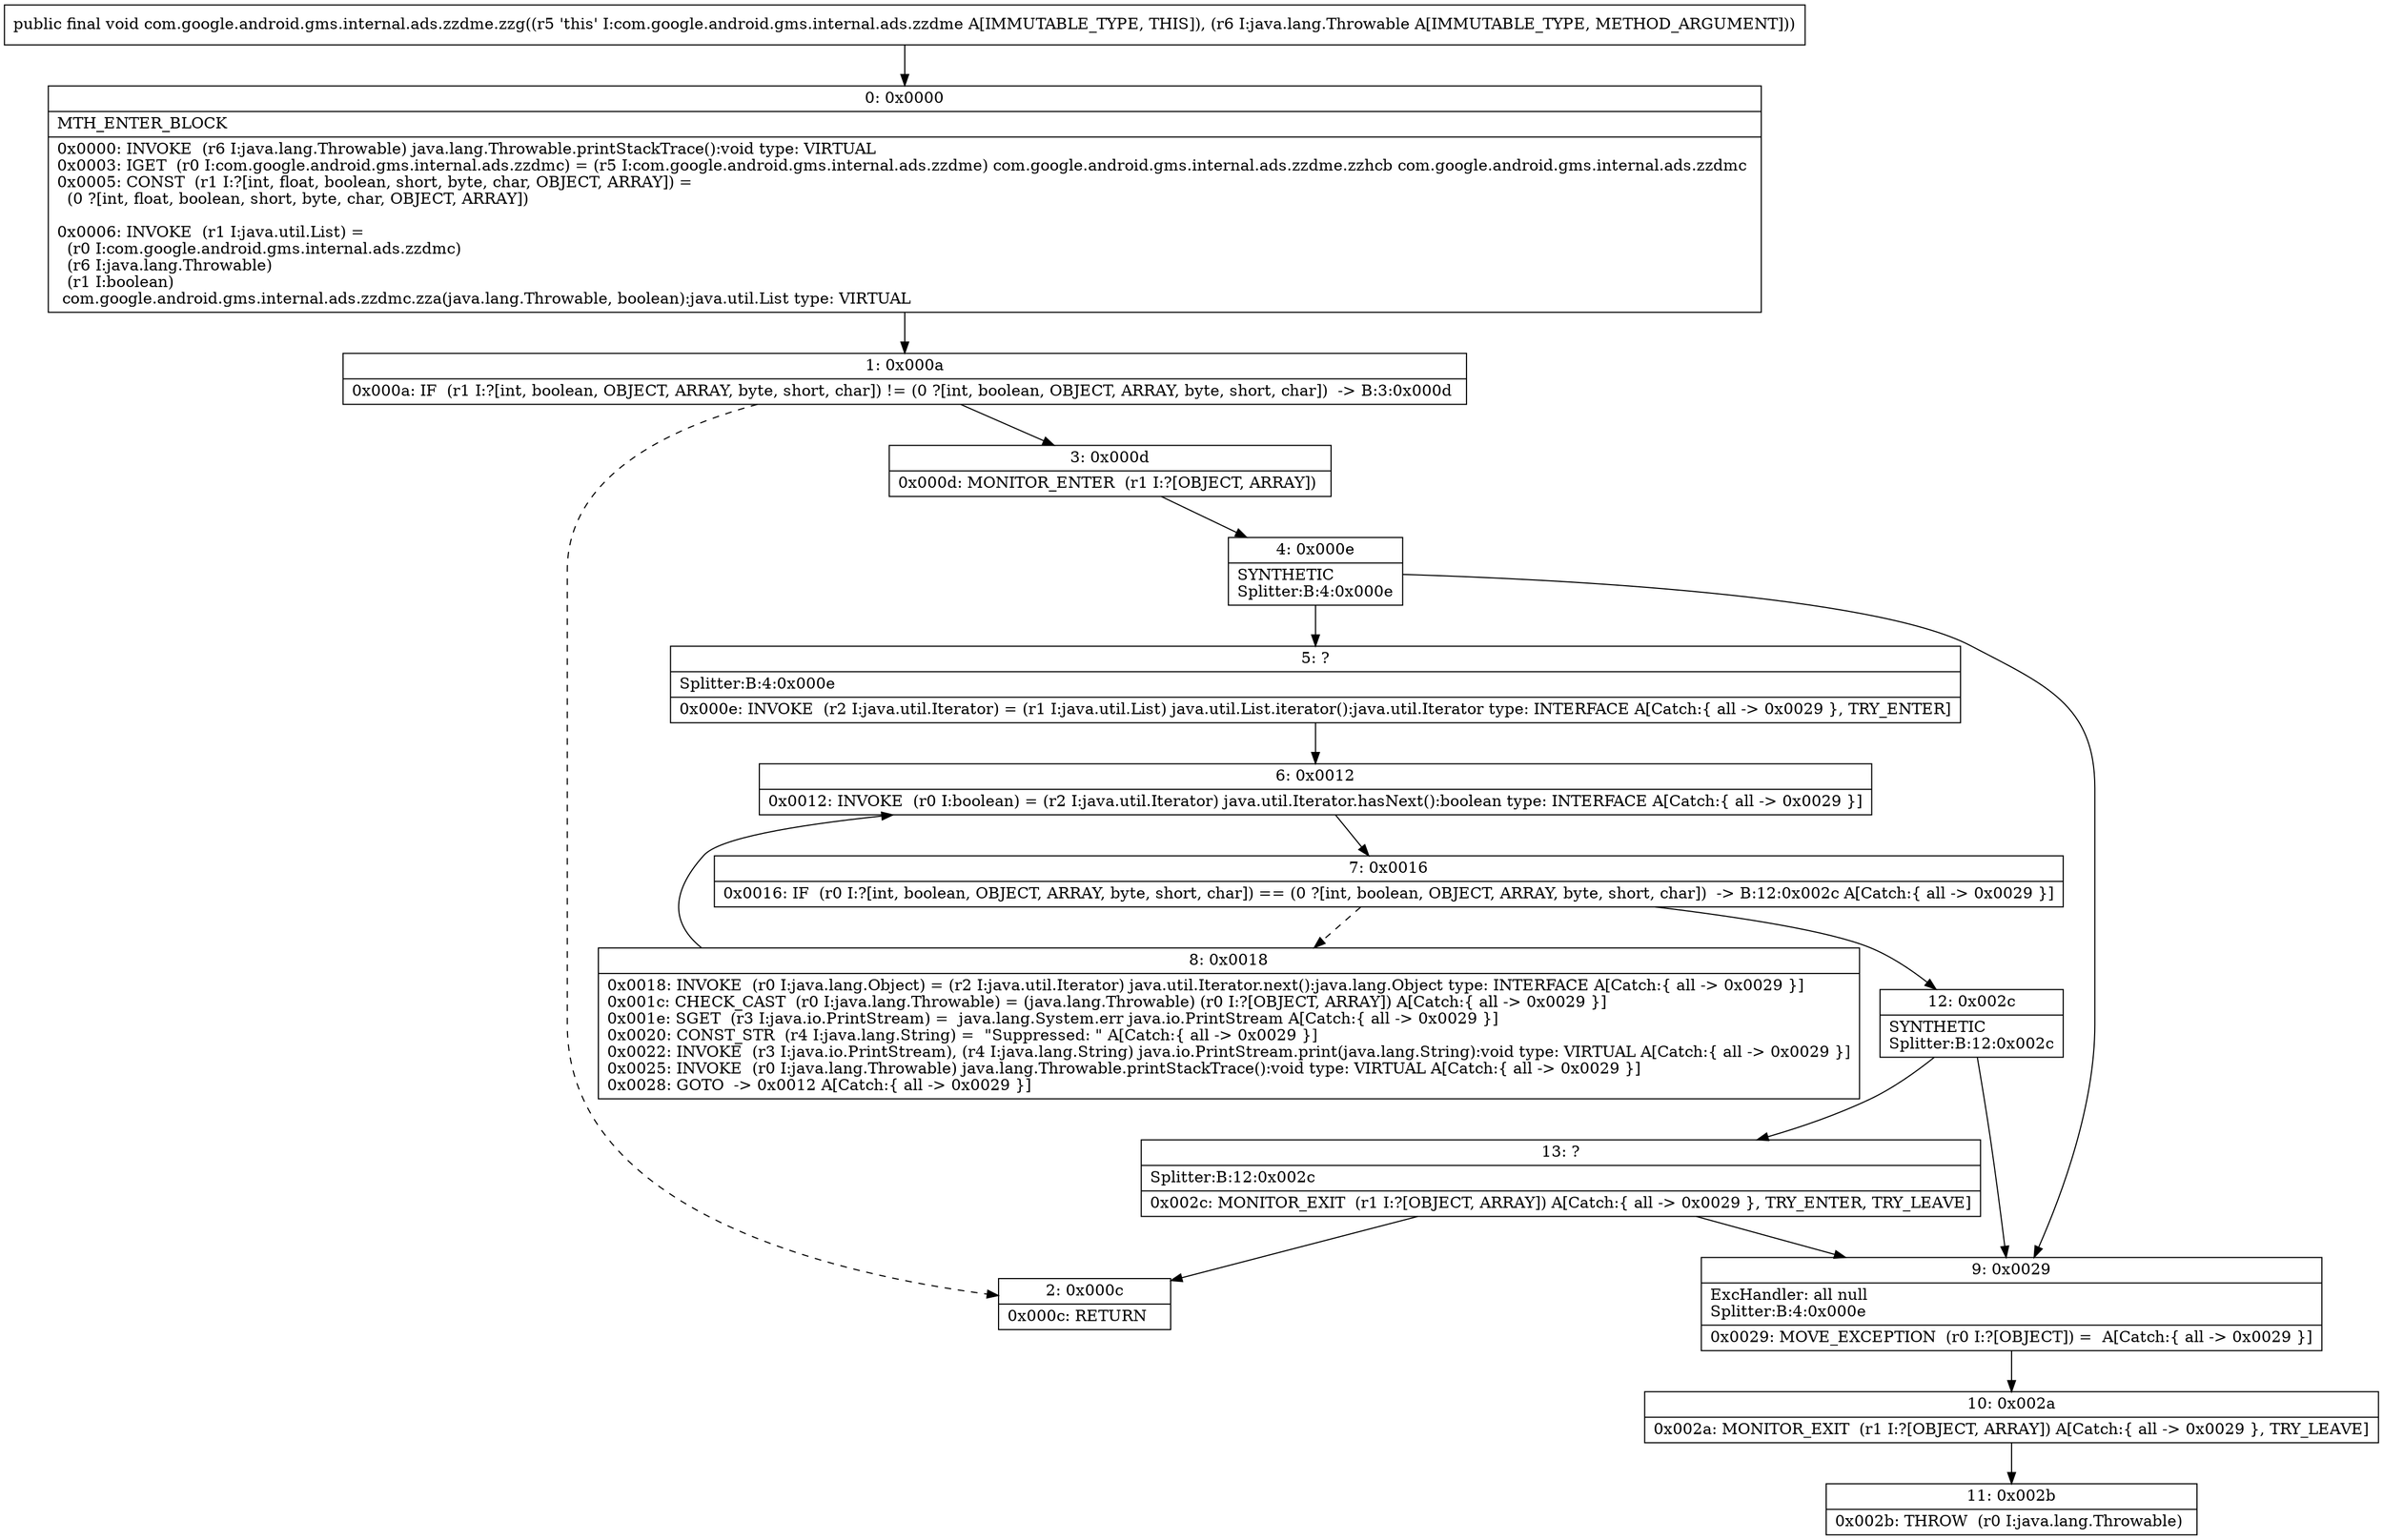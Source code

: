 digraph "CFG forcom.google.android.gms.internal.ads.zzdme.zzg(Ljava\/lang\/Throwable;)V" {
Node_0 [shape=record,label="{0\:\ 0x0000|MTH_ENTER_BLOCK\l|0x0000: INVOKE  (r6 I:java.lang.Throwable) java.lang.Throwable.printStackTrace():void type: VIRTUAL \l0x0003: IGET  (r0 I:com.google.android.gms.internal.ads.zzdmc) = (r5 I:com.google.android.gms.internal.ads.zzdme) com.google.android.gms.internal.ads.zzdme.zzhcb com.google.android.gms.internal.ads.zzdmc \l0x0005: CONST  (r1 I:?[int, float, boolean, short, byte, char, OBJECT, ARRAY]) = \l  (0 ?[int, float, boolean, short, byte, char, OBJECT, ARRAY])\l \l0x0006: INVOKE  (r1 I:java.util.List) = \l  (r0 I:com.google.android.gms.internal.ads.zzdmc)\l  (r6 I:java.lang.Throwable)\l  (r1 I:boolean)\l com.google.android.gms.internal.ads.zzdmc.zza(java.lang.Throwable, boolean):java.util.List type: VIRTUAL \l}"];
Node_1 [shape=record,label="{1\:\ 0x000a|0x000a: IF  (r1 I:?[int, boolean, OBJECT, ARRAY, byte, short, char]) != (0 ?[int, boolean, OBJECT, ARRAY, byte, short, char])  \-\> B:3:0x000d \l}"];
Node_2 [shape=record,label="{2\:\ 0x000c|0x000c: RETURN   \l}"];
Node_3 [shape=record,label="{3\:\ 0x000d|0x000d: MONITOR_ENTER  (r1 I:?[OBJECT, ARRAY]) \l}"];
Node_4 [shape=record,label="{4\:\ 0x000e|SYNTHETIC\lSplitter:B:4:0x000e\l}"];
Node_5 [shape=record,label="{5\:\ ?|Splitter:B:4:0x000e\l|0x000e: INVOKE  (r2 I:java.util.Iterator) = (r1 I:java.util.List) java.util.List.iterator():java.util.Iterator type: INTERFACE A[Catch:\{ all \-\> 0x0029 \}, TRY_ENTER]\l}"];
Node_6 [shape=record,label="{6\:\ 0x0012|0x0012: INVOKE  (r0 I:boolean) = (r2 I:java.util.Iterator) java.util.Iterator.hasNext():boolean type: INTERFACE A[Catch:\{ all \-\> 0x0029 \}]\l}"];
Node_7 [shape=record,label="{7\:\ 0x0016|0x0016: IF  (r0 I:?[int, boolean, OBJECT, ARRAY, byte, short, char]) == (0 ?[int, boolean, OBJECT, ARRAY, byte, short, char])  \-\> B:12:0x002c A[Catch:\{ all \-\> 0x0029 \}]\l}"];
Node_8 [shape=record,label="{8\:\ 0x0018|0x0018: INVOKE  (r0 I:java.lang.Object) = (r2 I:java.util.Iterator) java.util.Iterator.next():java.lang.Object type: INTERFACE A[Catch:\{ all \-\> 0x0029 \}]\l0x001c: CHECK_CAST  (r0 I:java.lang.Throwable) = (java.lang.Throwable) (r0 I:?[OBJECT, ARRAY]) A[Catch:\{ all \-\> 0x0029 \}]\l0x001e: SGET  (r3 I:java.io.PrintStream) =  java.lang.System.err java.io.PrintStream A[Catch:\{ all \-\> 0x0029 \}]\l0x0020: CONST_STR  (r4 I:java.lang.String) =  \"Suppressed: \" A[Catch:\{ all \-\> 0x0029 \}]\l0x0022: INVOKE  (r3 I:java.io.PrintStream), (r4 I:java.lang.String) java.io.PrintStream.print(java.lang.String):void type: VIRTUAL A[Catch:\{ all \-\> 0x0029 \}]\l0x0025: INVOKE  (r0 I:java.lang.Throwable) java.lang.Throwable.printStackTrace():void type: VIRTUAL A[Catch:\{ all \-\> 0x0029 \}]\l0x0028: GOTO  \-\> 0x0012 A[Catch:\{ all \-\> 0x0029 \}]\l}"];
Node_9 [shape=record,label="{9\:\ 0x0029|ExcHandler: all null\lSplitter:B:4:0x000e\l|0x0029: MOVE_EXCEPTION  (r0 I:?[OBJECT]) =  A[Catch:\{ all \-\> 0x0029 \}]\l}"];
Node_10 [shape=record,label="{10\:\ 0x002a|0x002a: MONITOR_EXIT  (r1 I:?[OBJECT, ARRAY]) A[Catch:\{ all \-\> 0x0029 \}, TRY_LEAVE]\l}"];
Node_11 [shape=record,label="{11\:\ 0x002b|0x002b: THROW  (r0 I:java.lang.Throwable) \l}"];
Node_12 [shape=record,label="{12\:\ 0x002c|SYNTHETIC\lSplitter:B:12:0x002c\l}"];
Node_13 [shape=record,label="{13\:\ ?|Splitter:B:12:0x002c\l|0x002c: MONITOR_EXIT  (r1 I:?[OBJECT, ARRAY]) A[Catch:\{ all \-\> 0x0029 \}, TRY_ENTER, TRY_LEAVE]\l}"];
MethodNode[shape=record,label="{public final void com.google.android.gms.internal.ads.zzdme.zzg((r5 'this' I:com.google.android.gms.internal.ads.zzdme A[IMMUTABLE_TYPE, THIS]), (r6 I:java.lang.Throwable A[IMMUTABLE_TYPE, METHOD_ARGUMENT])) }"];
MethodNode -> Node_0;
Node_0 -> Node_1;
Node_1 -> Node_2[style=dashed];
Node_1 -> Node_3;
Node_3 -> Node_4;
Node_4 -> Node_5;
Node_4 -> Node_9;
Node_5 -> Node_6;
Node_6 -> Node_7;
Node_7 -> Node_8[style=dashed];
Node_7 -> Node_12;
Node_8 -> Node_6;
Node_9 -> Node_10;
Node_10 -> Node_11;
Node_12 -> Node_13;
Node_12 -> Node_9;
Node_13 -> Node_9;
Node_13 -> Node_2;
}

